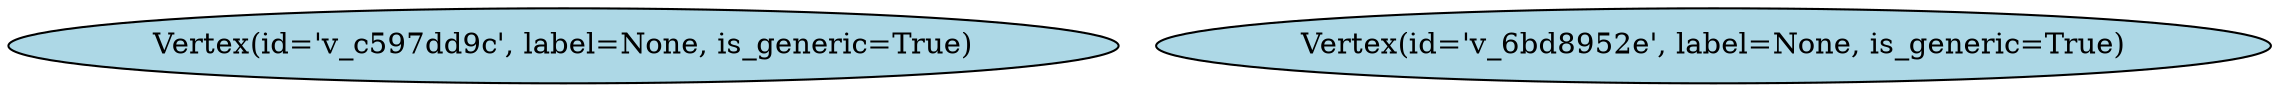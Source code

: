digraph EG {
  rankdir=TB;
  node [shape=ellipse, style=filled, fillcolor=lightblue];
  edge [color=darkblue];

  "Vertex(id='v_c597dd9c', label=None, is_generic=True)" [label="Vertex(id='v_c597dd9c', label=None, is_generic=True)"];
  "Vertex(id='v_6bd8952e', label=None, is_generic=True)" [label="Vertex(id='v_6bd8952e', label=None, is_generic=True)"];
}